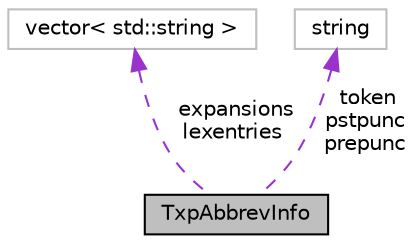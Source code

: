 digraph "TxpAbbrevInfo"
{
  edge [fontname="Helvetica",fontsize="10",labelfontname="Helvetica",labelfontsize="10"];
  node [fontname="Helvetica",fontsize="10",shape=record];
  Node1 [label="TxpAbbrevInfo",height=0.2,width=0.4,color="black", fillcolor="grey75", style="filled", fontcolor="black"];
  Node2 -> Node1 [dir="back",color="darkorchid3",fontsize="10",style="dashed",label=" expansions\nlexentries" ,fontname="Helvetica"];
  Node2 [label="vector\< std::string \>",height=0.2,width=0.4,color="grey75", fillcolor="white", style="filled"];
  Node3 -> Node1 [dir="back",color="darkorchid3",fontsize="10",style="dashed",label=" token\npstpunc\nprepunc" ,fontname="Helvetica"];
  Node3 [label="string",height=0.2,width=0.4,color="grey75", fillcolor="white", style="filled"];
}
